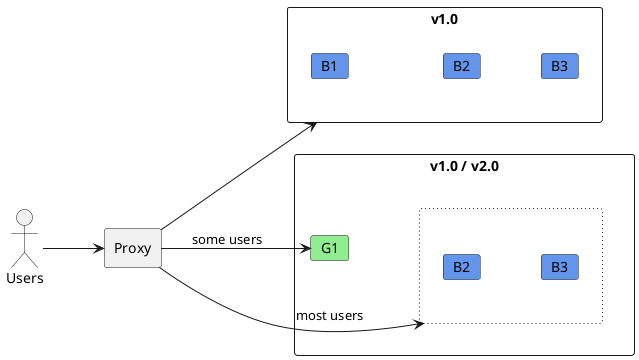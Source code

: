 @startuml Canary Deployment
skinparam backgroundcolor transparent

left to right direction

actor Users
agent Proxy

rectangle "v1.0" as V1 {
    card B1 #CornflowerBlue
    card B2 #CornflowerBlue
    card B3 #CornflowerBlue

    [B1] -[hidden]-> [B2]
    [B2] -[hidden]-> [B3]
}

rectangle "v1.0 / v2.0" as V2 {
    card G1 #LightGreen

    rectangle " " as O1 #line.dotted {
        card B2 as G2 #CornflowerBlue
        card B3 as G3 #CornflowerBlue
    }

    [G1] -[hidden]-> [G2]
    [G2] -[hidden]-> [G3]
}


Users --> Proxy
Proxy --> V1
Proxy --> G1 : some users
Proxy --> O1 : most users
@enduml
